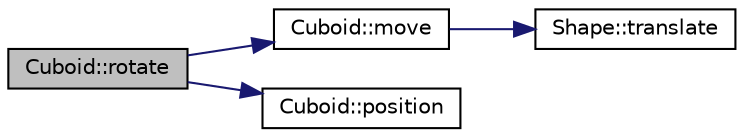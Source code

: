 digraph "Cuboid::rotate"
{
  edge [fontname="Helvetica",fontsize="10",labelfontname="Helvetica",labelfontsize="10"];
  node [fontname="Helvetica",fontsize="10",shape=record];
  rankdir="LR";
  Node17 [label="Cuboid::rotate",height=0.2,width=0.4,color="black", fillcolor="grey75", style="filled", fontcolor="black"];
  Node17 -> Node18 [color="midnightblue",fontsize="10",style="solid",fontname="Helvetica"];
  Node18 [label="Cuboid::move",height=0.2,width=0.4,color="black", fillcolor="white", style="filled",URL="$class_cuboid.html#a32b28585f2cec1e96a6af391d47965ba",tooltip="Calculates the translation vector according to the rotation angle, rise/dive angle and the distance..."];
  Node18 -> Node19 [color="midnightblue",fontsize="10",style="solid",fontname="Helvetica"];
  Node19 [label="Shape::translate",height=0.2,width=0.4,color="black", fillcolor="white", style="filled",URL="$class_shape.html#a135869c3223353a8f8fe1467889f355b"];
  Node17 -> Node20 [color="midnightblue",fontsize="10",style="solid",fontname="Helvetica"];
  Node20 [label="Cuboid::position",height=0.2,width=0.4,color="black", fillcolor="white", style="filled",URL="$class_cuboid.html#aaae402991881c2b4885cf2e510569a69",tooltip="Used to stop the animation when it hits the bottom or reaches the surface. "];
}
